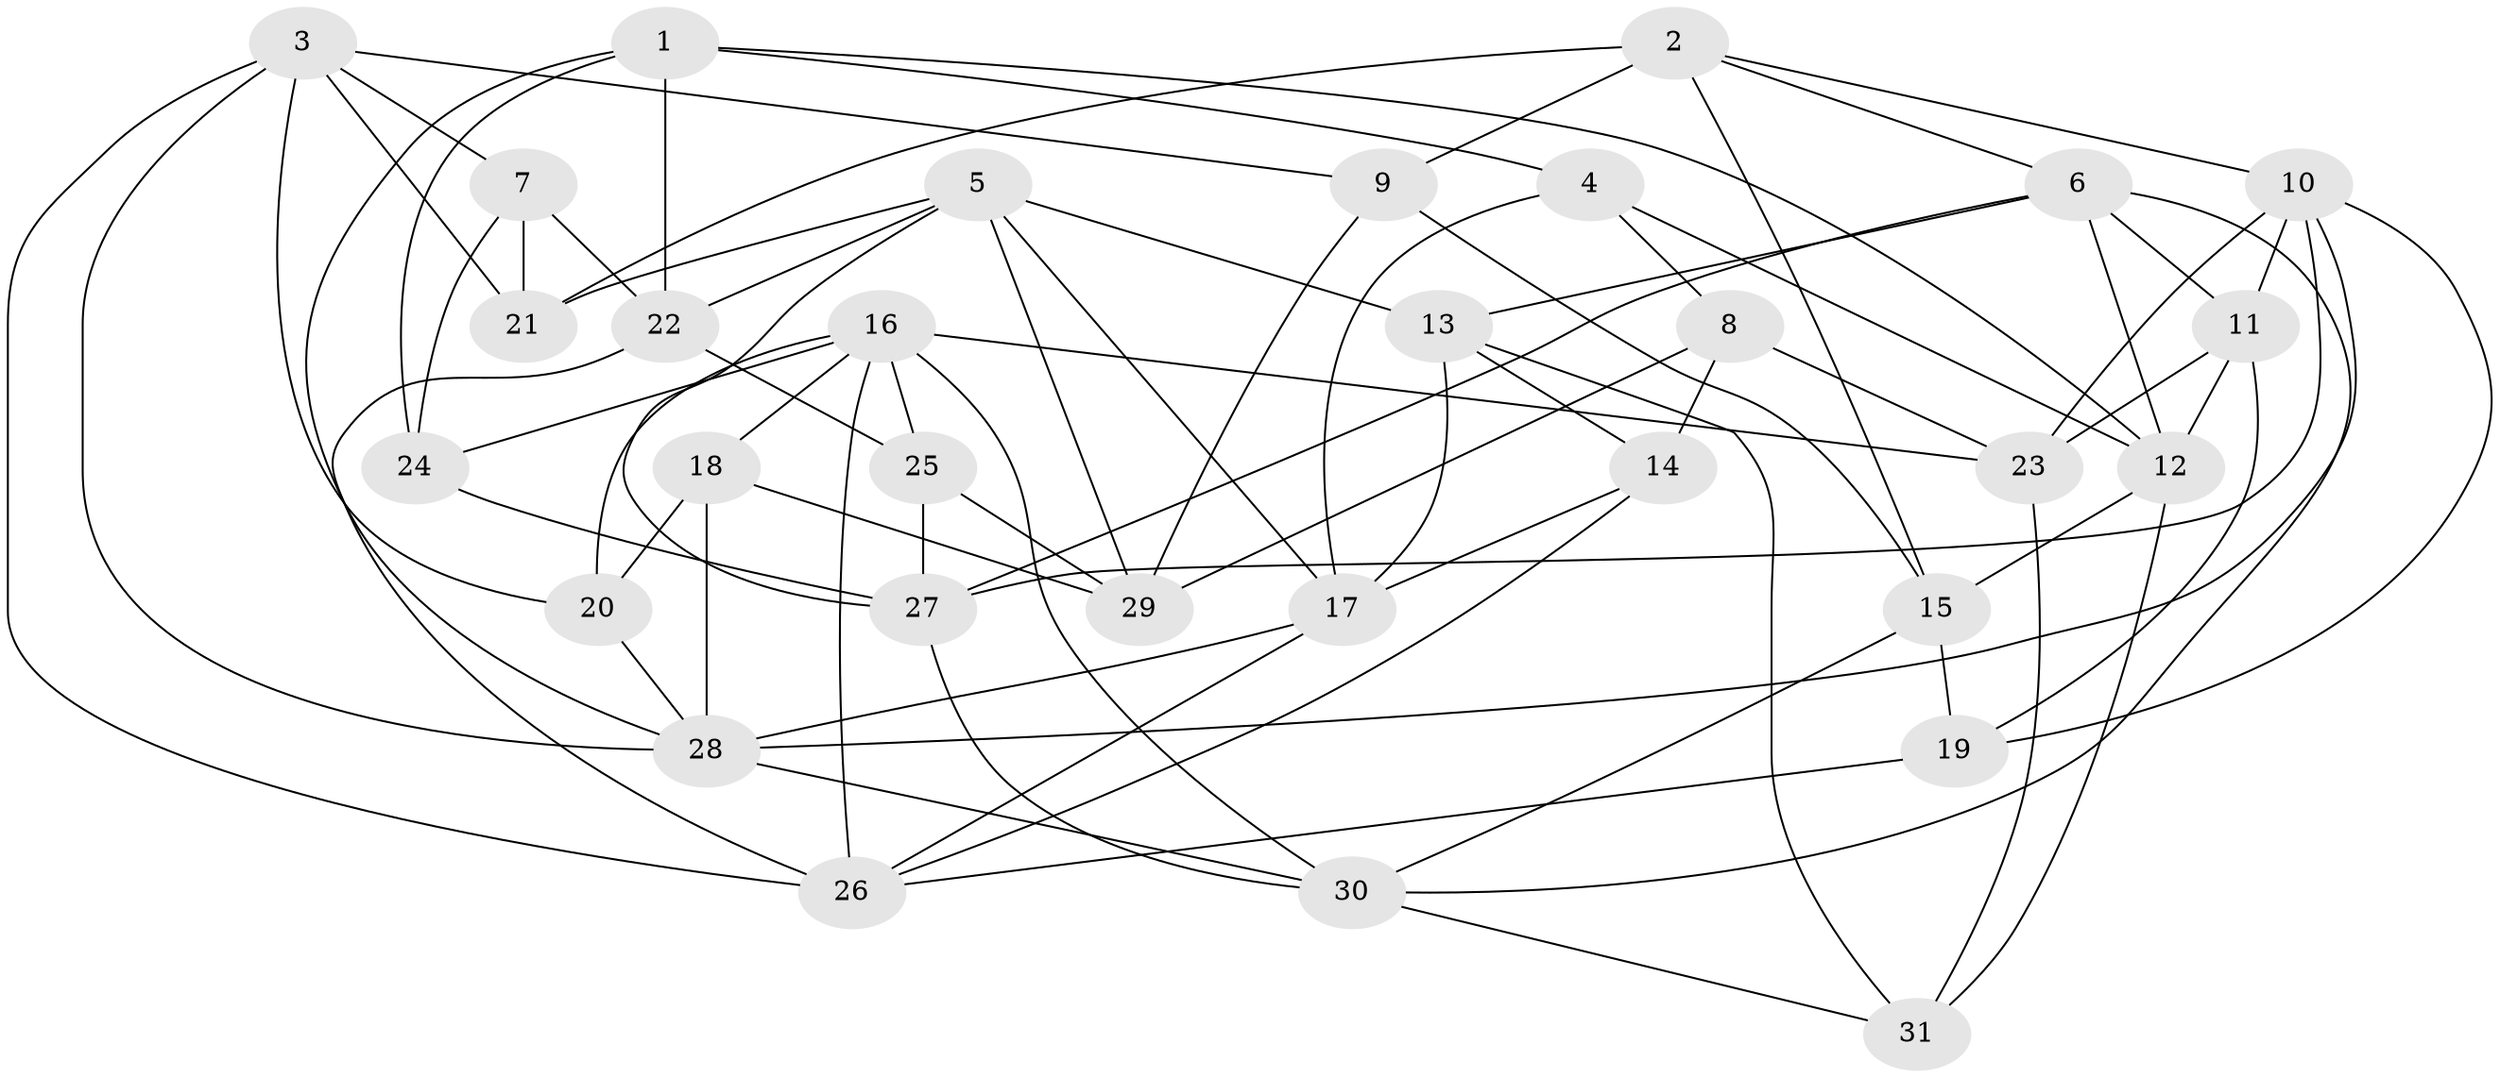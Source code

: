 // original degree distribution, {4: 1.0}
// Generated by graph-tools (version 1.1) at 2025/03/03/09/25 03:03:01]
// undirected, 31 vertices, 78 edges
graph export_dot {
graph [start="1"]
  node [color=gray90,style=filled];
  1;
  2;
  3;
  4;
  5;
  6;
  7;
  8;
  9;
  10;
  11;
  12;
  13;
  14;
  15;
  16;
  17;
  18;
  19;
  20;
  21;
  22;
  23;
  24;
  25;
  26;
  27;
  28;
  29;
  30;
  31;
  1 -- 4 [weight=1.0];
  1 -- 12 [weight=1.0];
  1 -- 22 [weight=2.0];
  1 -- 24 [weight=1.0];
  1 -- 28 [weight=1.0];
  2 -- 6 [weight=1.0];
  2 -- 9 [weight=1.0];
  2 -- 10 [weight=1.0];
  2 -- 15 [weight=1.0];
  2 -- 21 [weight=2.0];
  3 -- 7 [weight=1.0];
  3 -- 9 [weight=1.0];
  3 -- 20 [weight=1.0];
  3 -- 21 [weight=1.0];
  3 -- 26 [weight=1.0];
  3 -- 28 [weight=1.0];
  4 -- 8 [weight=1.0];
  4 -- 12 [weight=1.0];
  4 -- 17 [weight=1.0];
  5 -- 13 [weight=1.0];
  5 -- 17 [weight=1.0];
  5 -- 21 [weight=1.0];
  5 -- 22 [weight=1.0];
  5 -- 27 [weight=1.0];
  5 -- 29 [weight=1.0];
  6 -- 11 [weight=1.0];
  6 -- 12 [weight=1.0];
  6 -- 13 [weight=1.0];
  6 -- 27 [weight=1.0];
  6 -- 30 [weight=1.0];
  7 -- 21 [weight=2.0];
  7 -- 22 [weight=1.0];
  7 -- 24 [weight=2.0];
  8 -- 14 [weight=2.0];
  8 -- 23 [weight=2.0];
  8 -- 29 [weight=1.0];
  9 -- 15 [weight=1.0];
  9 -- 29 [weight=1.0];
  10 -- 11 [weight=1.0];
  10 -- 19 [weight=1.0];
  10 -- 23 [weight=1.0];
  10 -- 27 [weight=1.0];
  10 -- 28 [weight=1.0];
  11 -- 12 [weight=1.0];
  11 -- 19 [weight=2.0];
  11 -- 23 [weight=1.0];
  12 -- 15 [weight=1.0];
  12 -- 31 [weight=1.0];
  13 -- 14 [weight=2.0];
  13 -- 17 [weight=1.0];
  13 -- 31 [weight=1.0];
  14 -- 17 [weight=1.0];
  14 -- 26 [weight=1.0];
  15 -- 19 [weight=2.0];
  15 -- 30 [weight=1.0];
  16 -- 18 [weight=1.0];
  16 -- 20 [weight=1.0];
  16 -- 23 [weight=1.0];
  16 -- 24 [weight=2.0];
  16 -- 25 [weight=1.0];
  16 -- 26 [weight=1.0];
  16 -- 30 [weight=1.0];
  17 -- 26 [weight=1.0];
  17 -- 28 [weight=1.0];
  18 -- 20 [weight=1.0];
  18 -- 28 [weight=2.0];
  18 -- 29 [weight=2.0];
  19 -- 26 [weight=1.0];
  20 -- 28 [weight=1.0];
  22 -- 25 [weight=1.0];
  22 -- 26 [weight=1.0];
  23 -- 31 [weight=1.0];
  24 -- 27 [weight=1.0];
  25 -- 27 [weight=1.0];
  25 -- 29 [weight=1.0];
  27 -- 30 [weight=1.0];
  28 -- 30 [weight=1.0];
  30 -- 31 [weight=1.0];
}
